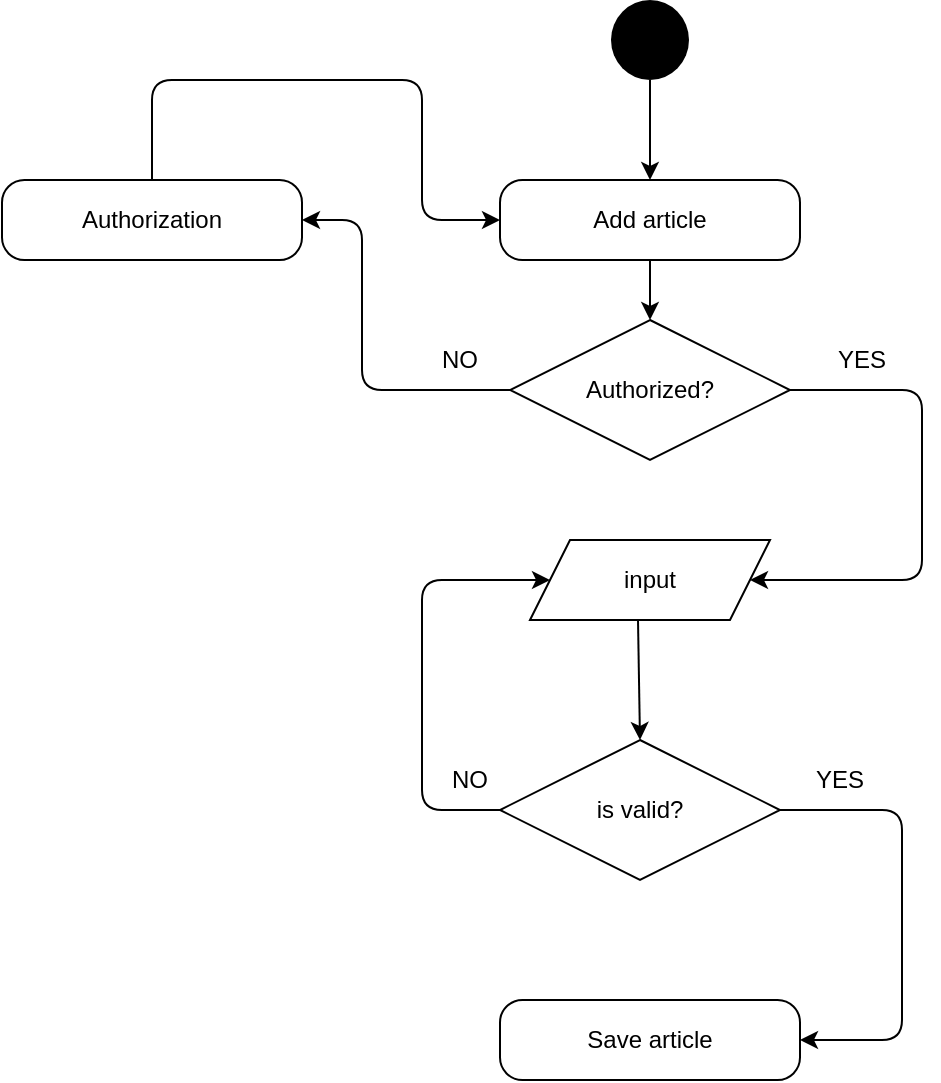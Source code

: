 <mxfile version="13.9.1" type="github">
  <diagram id="Ej-7UxeY6xjESi9AxxqZ" name="Page-1">
    <mxGraphModel dx="1422" dy="762" grid="1" gridSize="10" guides="1" tooltips="1" connect="1" arrows="1" fold="1" page="1" pageScale="1" pageWidth="827" pageHeight="1169" math="0" shadow="0">
      <root>
        <mxCell id="0" />
        <mxCell id="1" parent="0" />
        <mxCell id="JdK17crXrdVNUl22l__--1" value="Add article" style="rounded=1;whiteSpace=wrap;html=1;arcSize=28;" vertex="1" parent="1">
          <mxGeometry x="339" y="100" width="150" height="40" as="geometry" />
        </mxCell>
        <mxCell id="JdK17crXrdVNUl22l__--2" value="input" style="shape=parallelogram;perimeter=parallelogramPerimeter;whiteSpace=wrap;html=1;fixedSize=1;" vertex="1" parent="1">
          <mxGeometry x="354" y="280" width="120" height="40" as="geometry" />
        </mxCell>
        <mxCell id="JdK17crXrdVNUl22l__--3" value="is valid?" style="rhombus;whiteSpace=wrap;html=1;" vertex="1" parent="1">
          <mxGeometry x="339" y="380" width="140" height="70" as="geometry" />
        </mxCell>
        <mxCell id="JdK17crXrdVNUl22l__--5" value="Authorized?" style="rhombus;whiteSpace=wrap;html=1;" vertex="1" parent="1">
          <mxGeometry x="344" y="170" width="140" height="70" as="geometry" />
        </mxCell>
        <mxCell id="JdK17crXrdVNUl22l__--6" value="Save article" style="rounded=1;whiteSpace=wrap;html=1;arcSize=28;" vertex="1" parent="1">
          <mxGeometry x="339" y="510" width="150" height="40" as="geometry" />
        </mxCell>
        <mxCell id="JdK17crXrdVNUl22l__--7" value="" style="endArrow=classic;html=1;entryX=0.5;entryY=0;entryDx=0;entryDy=0;exitX=0.5;exitY=1;exitDx=0;exitDy=0;" edge="1" parent="1" source="JdK17crXrdVNUl22l__--1" target="JdK17crXrdVNUl22l__--5">
          <mxGeometry width="50" height="50" relative="1" as="geometry">
            <mxPoint x="390" y="320" as="sourcePoint" />
            <mxPoint x="440" y="270" as="targetPoint" />
          </mxGeometry>
        </mxCell>
        <mxCell id="JdK17crXrdVNUl22l__--8" value="" style="endArrow=classic;html=1;exitX=0;exitY=0.5;exitDx=0;exitDy=0;" edge="1" parent="1" source="JdK17crXrdVNUl22l__--5">
          <mxGeometry width="50" height="50" relative="1" as="geometry">
            <mxPoint x="390" y="320" as="sourcePoint" />
            <mxPoint x="240" y="120" as="targetPoint" />
            <Array as="points">
              <mxPoint x="270" y="205" />
              <mxPoint x="270" y="120" />
            </Array>
          </mxGeometry>
        </mxCell>
        <mxCell id="JdK17crXrdVNUl22l__--9" value="" style="endArrow=classic;html=1;entryX=1;entryY=0.5;entryDx=0;entryDy=0;exitX=1;exitY=0.5;exitDx=0;exitDy=0;" edge="1" parent="1" source="JdK17crXrdVNUl22l__--5" target="JdK17crXrdVNUl22l__--2">
          <mxGeometry width="50" height="50" relative="1" as="geometry">
            <mxPoint x="424" y="130" as="sourcePoint" />
            <mxPoint x="424" y="180" as="targetPoint" />
            <Array as="points">
              <mxPoint x="550" y="205" />
              <mxPoint x="550" y="300" />
            </Array>
          </mxGeometry>
        </mxCell>
        <mxCell id="JdK17crXrdVNUl22l__--10" value="" style="endArrow=classic;html=1;entryX=0.5;entryY=0;entryDx=0;entryDy=0;exitX=0.45;exitY=1;exitDx=0;exitDy=0;exitPerimeter=0;" edge="1" parent="1" source="JdK17crXrdVNUl22l__--2" target="JdK17crXrdVNUl22l__--3">
          <mxGeometry width="50" height="50" relative="1" as="geometry">
            <mxPoint x="434" y="140" as="sourcePoint" />
            <mxPoint x="434" y="190" as="targetPoint" />
          </mxGeometry>
        </mxCell>
        <mxCell id="JdK17crXrdVNUl22l__--11" value="" style="endArrow=classic;html=1;exitX=1;exitY=0.5;exitDx=0;exitDy=0;entryX=1;entryY=0.5;entryDx=0;entryDy=0;" edge="1" parent="1" source="JdK17crXrdVNUl22l__--3" target="JdK17crXrdVNUl22l__--6">
          <mxGeometry width="50" height="50" relative="1" as="geometry">
            <mxPoint x="390" y="320" as="sourcePoint" />
            <mxPoint x="440" y="270" as="targetPoint" />
            <Array as="points">
              <mxPoint x="540" y="415" />
              <mxPoint x="540" y="530" />
            </Array>
          </mxGeometry>
        </mxCell>
        <mxCell id="JdK17crXrdVNUl22l__--12" value="" style="endArrow=classic;html=1;exitX=0;exitY=0.5;exitDx=0;exitDy=0;entryX=0;entryY=0.5;entryDx=0;entryDy=0;" edge="1" parent="1" source="JdK17crXrdVNUl22l__--3" target="JdK17crXrdVNUl22l__--2">
          <mxGeometry width="50" height="50" relative="1" as="geometry">
            <mxPoint x="489" y="425" as="sourcePoint" />
            <mxPoint x="499" y="540" as="targetPoint" />
            <Array as="points">
              <mxPoint x="300" y="415" />
              <mxPoint x="300" y="300" />
            </Array>
          </mxGeometry>
        </mxCell>
        <mxCell id="JdK17crXrdVNUl22l__--13" value="NO" style="text;html=1;strokeColor=none;fillColor=none;align=center;verticalAlign=middle;whiteSpace=wrap;rounded=0;" vertex="1" parent="1">
          <mxGeometry x="299" y="180" width="40" height="20" as="geometry" />
        </mxCell>
        <mxCell id="JdK17crXrdVNUl22l__--14" value="NO" style="text;html=1;strokeColor=none;fillColor=none;align=center;verticalAlign=middle;whiteSpace=wrap;rounded=0;" vertex="1" parent="1">
          <mxGeometry x="304" y="390" width="40" height="20" as="geometry" />
        </mxCell>
        <mxCell id="JdK17crXrdVNUl22l__--15" value="YES" style="text;html=1;strokeColor=none;fillColor=none;align=center;verticalAlign=middle;whiteSpace=wrap;rounded=0;" vertex="1" parent="1">
          <mxGeometry x="500" y="180" width="40" height="20" as="geometry" />
        </mxCell>
        <mxCell id="JdK17crXrdVNUl22l__--16" value="YES" style="text;html=1;strokeColor=none;fillColor=none;align=center;verticalAlign=middle;whiteSpace=wrap;rounded=0;" vertex="1" parent="1">
          <mxGeometry x="489" y="390" width="40" height="20" as="geometry" />
        </mxCell>
        <mxCell id="JdK17crXrdVNUl22l__--17" value="Authorization" style="rounded=1;whiteSpace=wrap;html=1;arcSize=28;" vertex="1" parent="1">
          <mxGeometry x="90" y="100" width="150" height="40" as="geometry" />
        </mxCell>
        <mxCell id="JdK17crXrdVNUl22l__--18" value="" style="endArrow=classic;html=1;entryX=0;entryY=0.5;entryDx=0;entryDy=0;exitX=0.5;exitY=0;exitDx=0;exitDy=0;" edge="1" parent="1" source="JdK17crXrdVNUl22l__--17" target="JdK17crXrdVNUl22l__--1">
          <mxGeometry width="50" height="50" relative="1" as="geometry">
            <mxPoint x="390" y="320" as="sourcePoint" />
            <mxPoint x="440" y="270" as="targetPoint" />
            <Array as="points">
              <mxPoint x="165" y="50" />
              <mxPoint x="300" y="50" />
              <mxPoint x="300" y="120" />
            </Array>
          </mxGeometry>
        </mxCell>
        <mxCell id="JdK17crXrdVNUl22l__--19" value="" style="ellipse;fillColor=#000000;strokeColor=none;" vertex="1" parent="1">
          <mxGeometry x="394.5" y="10" width="39" height="40" as="geometry" />
        </mxCell>
        <mxCell id="JdK17crXrdVNUl22l__--20" value="" style="endArrow=classic;html=1;entryX=0.5;entryY=0;entryDx=0;entryDy=0;exitX=0.5;exitY=1;exitDx=0;exitDy=0;" edge="1" parent="1" source="JdK17crXrdVNUl22l__--19" target="JdK17crXrdVNUl22l__--1">
          <mxGeometry width="50" height="50" relative="1" as="geometry">
            <mxPoint x="390" y="320" as="sourcePoint" />
            <mxPoint x="440" y="270" as="targetPoint" />
          </mxGeometry>
        </mxCell>
      </root>
    </mxGraphModel>
  </diagram>
</mxfile>

